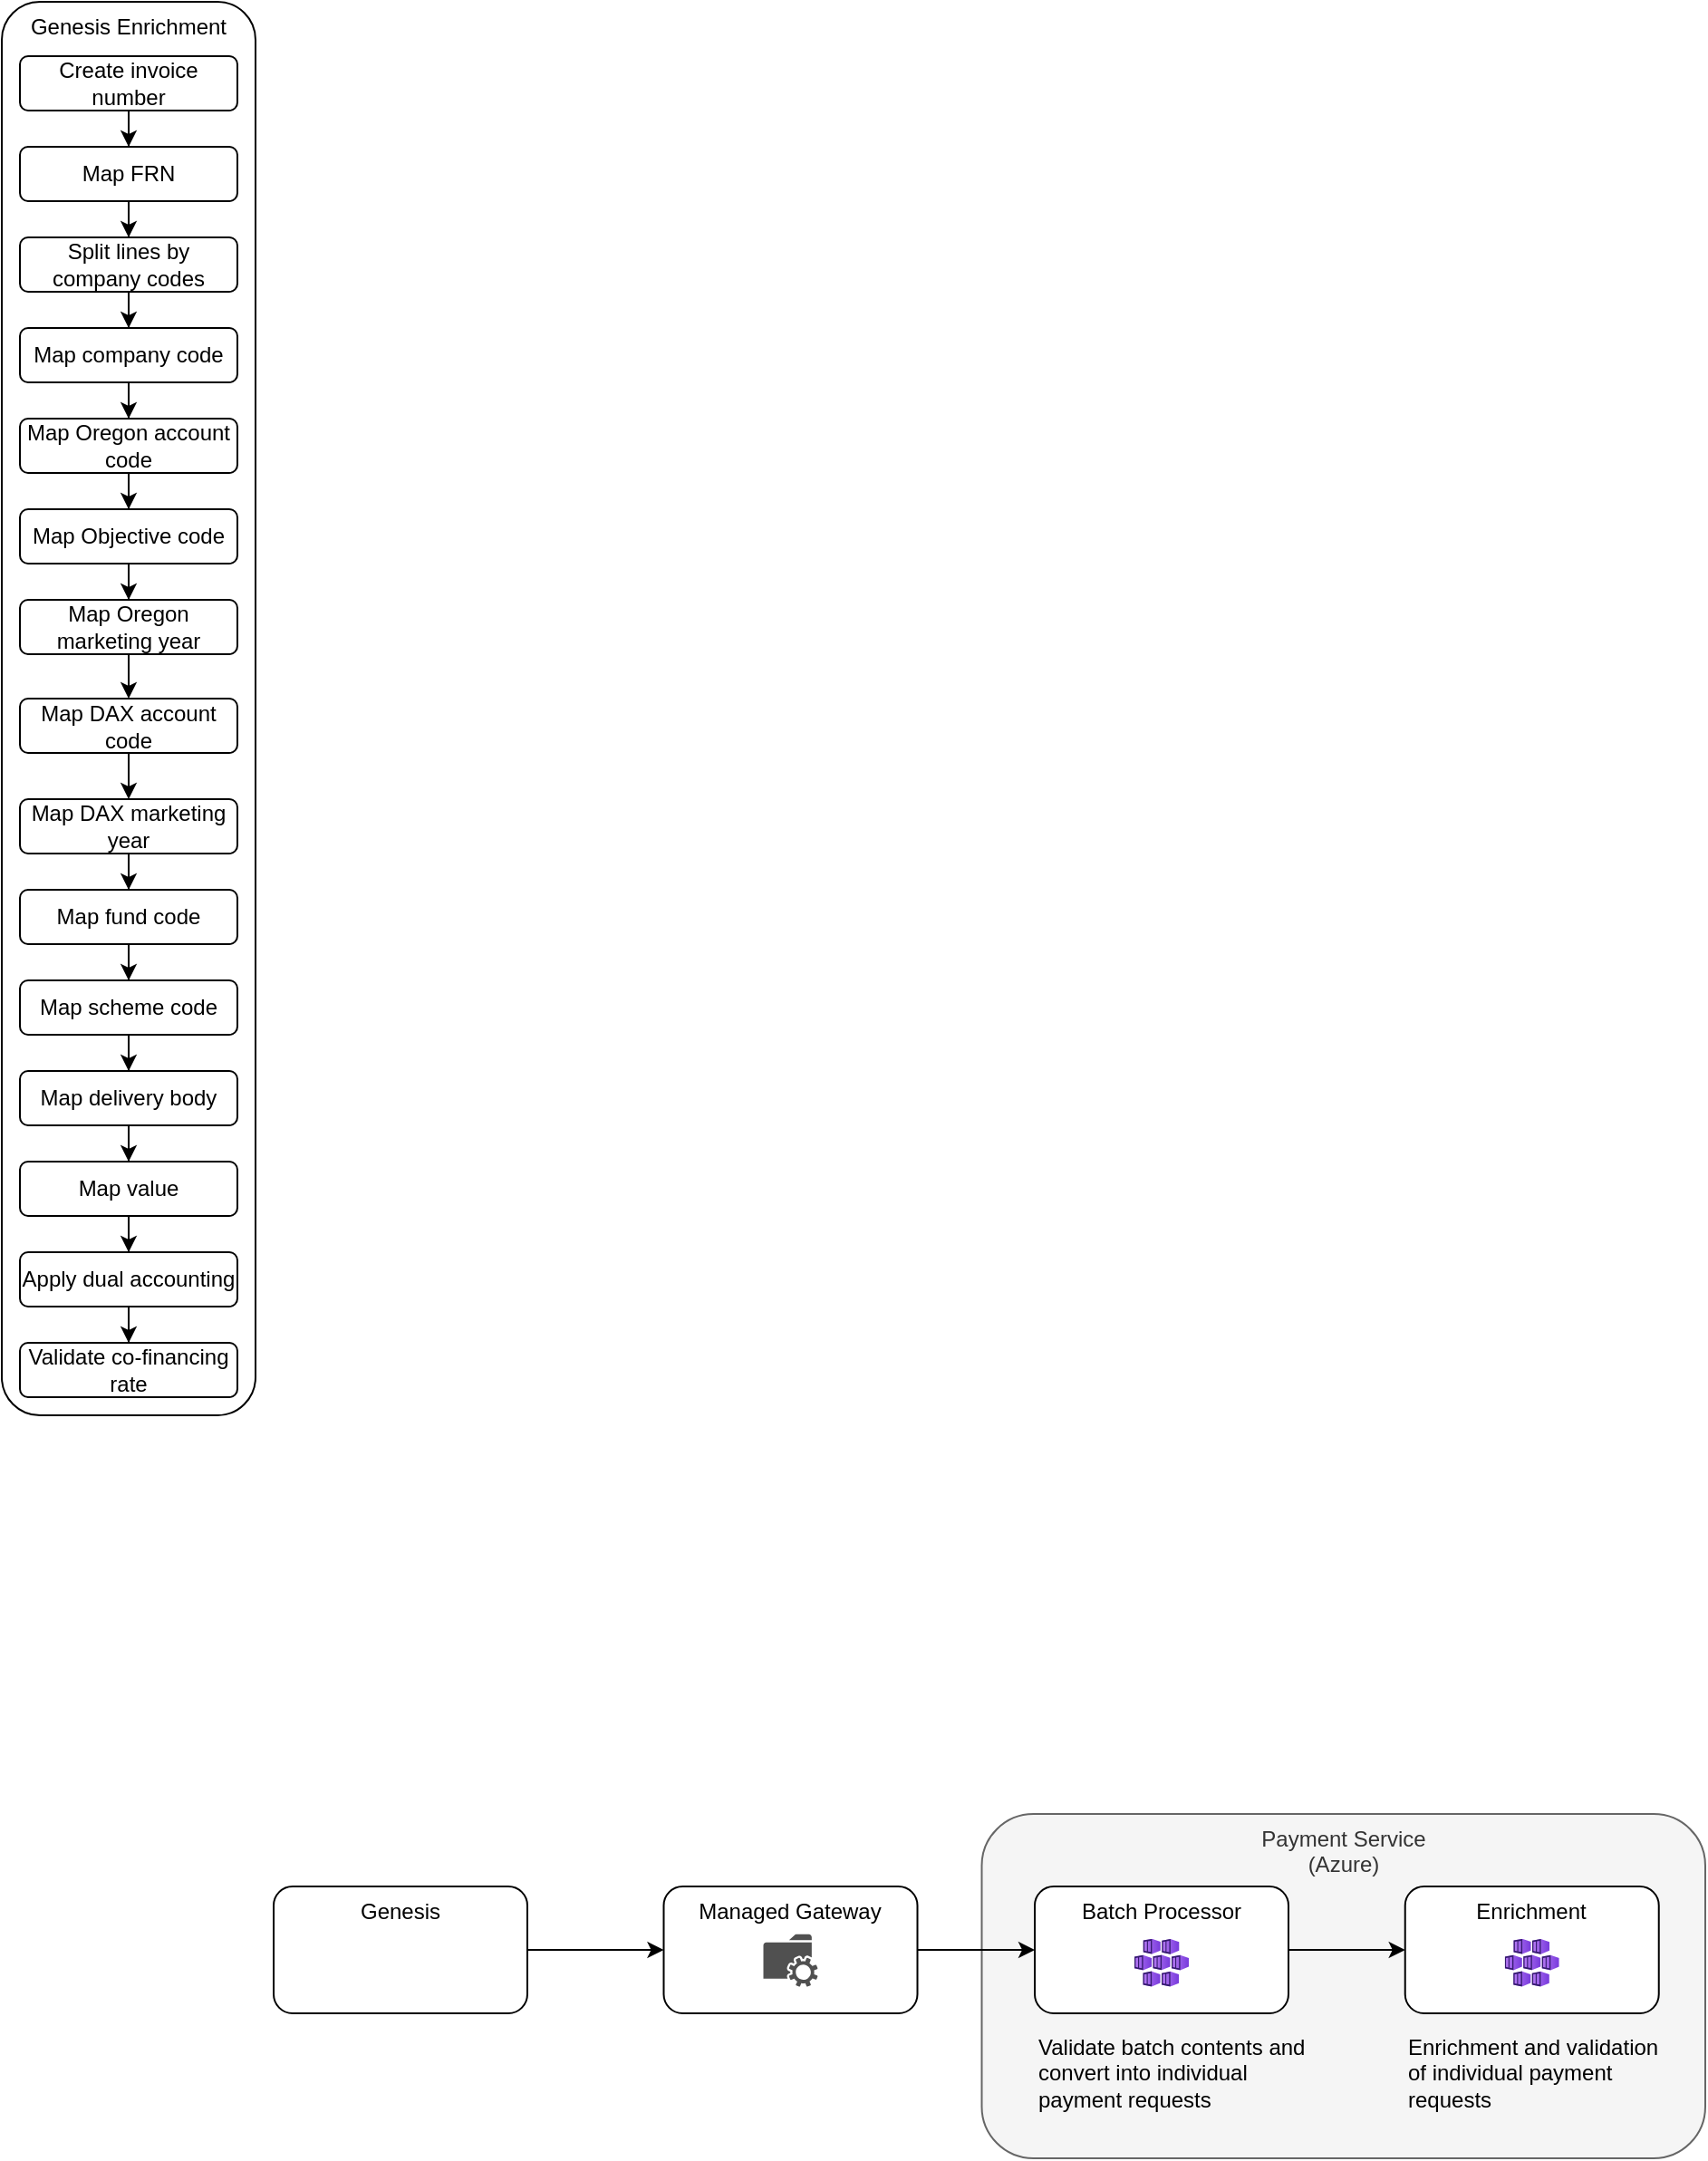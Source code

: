 <mxfile version="20.8.5" type="github">
  <diagram id="sQuSlrcKvVO8Q4xEA5H8" name="Page-1">
    <mxGraphModel dx="2074" dy="1067" grid="1" gridSize="10" guides="1" tooltips="1" connect="1" arrows="1" fold="1" page="1" pageScale="1" pageWidth="827" pageHeight="1169" math="0" shadow="0">
      <root>
        <mxCell id="0" />
        <mxCell id="1" parent="0" />
        <mxCell id="2WWt8Vpvchj_IaDbux5o-30" value="Genesis Enrichment" style="rounded=1;whiteSpace=wrap;html=1;verticalAlign=top;" vertex="1" parent="1">
          <mxGeometry x="70" y="170" width="140" height="780" as="geometry" />
        </mxCell>
        <mxCell id="2WWt8Vpvchj_IaDbux5o-3" value="" style="edgeStyle=orthogonalEdgeStyle;rounded=0;orthogonalLoop=1;jettySize=auto;html=1;" edge="1" parent="1" source="2WWt8Vpvchj_IaDbux5o-1" target="2WWt8Vpvchj_IaDbux5o-2">
          <mxGeometry relative="1" as="geometry" />
        </mxCell>
        <mxCell id="2WWt8Vpvchj_IaDbux5o-1" value="Create invoice number" style="rounded=1;whiteSpace=wrap;html=1;" vertex="1" parent="1">
          <mxGeometry x="80" y="200" width="120" height="30" as="geometry" />
        </mxCell>
        <mxCell id="2WWt8Vpvchj_IaDbux5o-5" value="" style="edgeStyle=orthogonalEdgeStyle;rounded=0;orthogonalLoop=1;jettySize=auto;html=1;" edge="1" parent="1" source="2WWt8Vpvchj_IaDbux5o-2" target="2WWt8Vpvchj_IaDbux5o-4">
          <mxGeometry relative="1" as="geometry" />
        </mxCell>
        <mxCell id="2WWt8Vpvchj_IaDbux5o-2" value="Map FRN" style="rounded=1;whiteSpace=wrap;html=1;" vertex="1" parent="1">
          <mxGeometry x="80" y="250" width="120" height="30" as="geometry" />
        </mxCell>
        <mxCell id="2WWt8Vpvchj_IaDbux5o-7" value="" style="edgeStyle=orthogonalEdgeStyle;rounded=0;orthogonalLoop=1;jettySize=auto;html=1;" edge="1" parent="1" source="2WWt8Vpvchj_IaDbux5o-4" target="2WWt8Vpvchj_IaDbux5o-6">
          <mxGeometry relative="1" as="geometry" />
        </mxCell>
        <mxCell id="2WWt8Vpvchj_IaDbux5o-4" value="Split lines by company codes" style="rounded=1;whiteSpace=wrap;html=1;" vertex="1" parent="1">
          <mxGeometry x="80" y="300" width="120" height="30" as="geometry" />
        </mxCell>
        <mxCell id="2WWt8Vpvchj_IaDbux5o-9" style="edgeStyle=orthogonalEdgeStyle;rounded=0;orthogonalLoop=1;jettySize=auto;html=1;" edge="1" parent="1" source="2WWt8Vpvchj_IaDbux5o-6" target="2WWt8Vpvchj_IaDbux5o-8">
          <mxGeometry relative="1" as="geometry" />
        </mxCell>
        <mxCell id="2WWt8Vpvchj_IaDbux5o-6" value="Map company code" style="rounded=1;whiteSpace=wrap;html=1;" vertex="1" parent="1">
          <mxGeometry x="80" y="350" width="120" height="30" as="geometry" />
        </mxCell>
        <mxCell id="2WWt8Vpvchj_IaDbux5o-11" value="" style="edgeStyle=orthogonalEdgeStyle;rounded=0;orthogonalLoop=1;jettySize=auto;html=1;" edge="1" parent="1" source="2WWt8Vpvchj_IaDbux5o-8" target="2WWt8Vpvchj_IaDbux5o-10">
          <mxGeometry relative="1" as="geometry" />
        </mxCell>
        <mxCell id="2WWt8Vpvchj_IaDbux5o-8" value="Map Oregon account code" style="rounded=1;whiteSpace=wrap;html=1;" vertex="1" parent="1">
          <mxGeometry x="80" y="400" width="120" height="30" as="geometry" />
        </mxCell>
        <mxCell id="2WWt8Vpvchj_IaDbux5o-13" value="" style="edgeStyle=orthogonalEdgeStyle;rounded=0;orthogonalLoop=1;jettySize=auto;html=1;" edge="1" parent="1" source="2WWt8Vpvchj_IaDbux5o-10" target="2WWt8Vpvchj_IaDbux5o-12">
          <mxGeometry relative="1" as="geometry" />
        </mxCell>
        <mxCell id="2WWt8Vpvchj_IaDbux5o-10" value="Map Objective code" style="rounded=1;whiteSpace=wrap;html=1;" vertex="1" parent="1">
          <mxGeometry x="80" y="450" width="120" height="30" as="geometry" />
        </mxCell>
        <mxCell id="2WWt8Vpvchj_IaDbux5o-15" value="" style="edgeStyle=orthogonalEdgeStyle;rounded=0;orthogonalLoop=1;jettySize=auto;html=1;" edge="1" parent="1" source="2WWt8Vpvchj_IaDbux5o-12" target="2WWt8Vpvchj_IaDbux5o-14">
          <mxGeometry relative="1" as="geometry" />
        </mxCell>
        <mxCell id="2WWt8Vpvchj_IaDbux5o-12" value="Map Oregon marketing year" style="rounded=1;whiteSpace=wrap;html=1;" vertex="1" parent="1">
          <mxGeometry x="80" y="500" width="120" height="30" as="geometry" />
        </mxCell>
        <mxCell id="2WWt8Vpvchj_IaDbux5o-17" value="" style="edgeStyle=orthogonalEdgeStyle;rounded=0;orthogonalLoop=1;jettySize=auto;html=1;" edge="1" parent="1" source="2WWt8Vpvchj_IaDbux5o-14" target="2WWt8Vpvchj_IaDbux5o-16">
          <mxGeometry relative="1" as="geometry" />
        </mxCell>
        <mxCell id="2WWt8Vpvchj_IaDbux5o-14" value="Map DAX account code" style="rounded=1;whiteSpace=wrap;html=1;" vertex="1" parent="1">
          <mxGeometry x="80" y="554.5" width="120" height="30" as="geometry" />
        </mxCell>
        <mxCell id="2WWt8Vpvchj_IaDbux5o-19" value="" style="edgeStyle=orthogonalEdgeStyle;rounded=0;orthogonalLoop=1;jettySize=auto;html=1;" edge="1" parent="1" source="2WWt8Vpvchj_IaDbux5o-16" target="2WWt8Vpvchj_IaDbux5o-18">
          <mxGeometry relative="1" as="geometry" />
        </mxCell>
        <mxCell id="2WWt8Vpvchj_IaDbux5o-16" value="Map DAX marketing year" style="rounded=1;whiteSpace=wrap;html=1;" vertex="1" parent="1">
          <mxGeometry x="80" y="610" width="120" height="30" as="geometry" />
        </mxCell>
        <mxCell id="2WWt8Vpvchj_IaDbux5o-21" value="" style="edgeStyle=orthogonalEdgeStyle;rounded=0;orthogonalLoop=1;jettySize=auto;html=1;" edge="1" parent="1" source="2WWt8Vpvchj_IaDbux5o-18" target="2WWt8Vpvchj_IaDbux5o-20">
          <mxGeometry relative="1" as="geometry" />
        </mxCell>
        <mxCell id="2WWt8Vpvchj_IaDbux5o-18" value="Map fund code" style="rounded=1;whiteSpace=wrap;html=1;" vertex="1" parent="1">
          <mxGeometry x="80" y="660" width="120" height="30" as="geometry" />
        </mxCell>
        <mxCell id="2WWt8Vpvchj_IaDbux5o-23" value="" style="edgeStyle=orthogonalEdgeStyle;rounded=0;orthogonalLoop=1;jettySize=auto;html=1;" edge="1" parent="1" source="2WWt8Vpvchj_IaDbux5o-20" target="2WWt8Vpvchj_IaDbux5o-22">
          <mxGeometry relative="1" as="geometry" />
        </mxCell>
        <mxCell id="2WWt8Vpvchj_IaDbux5o-20" value="Map scheme code" style="rounded=1;whiteSpace=wrap;html=1;" vertex="1" parent="1">
          <mxGeometry x="80" y="710" width="120" height="30" as="geometry" />
        </mxCell>
        <mxCell id="2WWt8Vpvchj_IaDbux5o-25" value="" style="edgeStyle=orthogonalEdgeStyle;rounded=0;orthogonalLoop=1;jettySize=auto;html=1;" edge="1" parent="1" source="2WWt8Vpvchj_IaDbux5o-22" target="2WWt8Vpvchj_IaDbux5o-24">
          <mxGeometry relative="1" as="geometry" />
        </mxCell>
        <mxCell id="2WWt8Vpvchj_IaDbux5o-22" value="Map delivery body" style="rounded=1;whiteSpace=wrap;html=1;" vertex="1" parent="1">
          <mxGeometry x="80" y="760" width="120" height="30" as="geometry" />
        </mxCell>
        <mxCell id="2WWt8Vpvchj_IaDbux5o-27" value="" style="edgeStyle=orthogonalEdgeStyle;rounded=0;orthogonalLoop=1;jettySize=auto;html=1;" edge="1" parent="1" source="2WWt8Vpvchj_IaDbux5o-24" target="2WWt8Vpvchj_IaDbux5o-26">
          <mxGeometry relative="1" as="geometry" />
        </mxCell>
        <mxCell id="2WWt8Vpvchj_IaDbux5o-24" value="Map value" style="rounded=1;whiteSpace=wrap;html=1;" vertex="1" parent="1">
          <mxGeometry x="80" y="810" width="120" height="30" as="geometry" />
        </mxCell>
        <mxCell id="2WWt8Vpvchj_IaDbux5o-29" value="" style="edgeStyle=orthogonalEdgeStyle;rounded=0;orthogonalLoop=1;jettySize=auto;html=1;" edge="1" parent="1" source="2WWt8Vpvchj_IaDbux5o-26" target="2WWt8Vpvchj_IaDbux5o-28">
          <mxGeometry relative="1" as="geometry" />
        </mxCell>
        <mxCell id="2WWt8Vpvchj_IaDbux5o-26" value="Apply dual accounting" style="rounded=1;whiteSpace=wrap;html=1;" vertex="1" parent="1">
          <mxGeometry x="80" y="860" width="120" height="30" as="geometry" />
        </mxCell>
        <mxCell id="2WWt8Vpvchj_IaDbux5o-28" value="Validate co-financing rate" style="rounded=1;whiteSpace=wrap;html=1;" vertex="1" parent="1">
          <mxGeometry x="80" y="910" width="120" height="30" as="geometry" />
        </mxCell>
        <mxCell id="2WWt8Vpvchj_IaDbux5o-31" value="Payment Service&lt;br&gt;(Azure)" style="rounded=1;whiteSpace=wrap;html=1;verticalAlign=top;fillColor=#f5f5f5;fontColor=#333333;strokeColor=#666666;" vertex="1" parent="1">
          <mxGeometry x="610.75" y="1170" width="399.25" height="190" as="geometry" />
        </mxCell>
        <mxCell id="2WWt8Vpvchj_IaDbux5o-42" style="edgeStyle=orthogonalEdgeStyle;rounded=0;orthogonalLoop=1;jettySize=auto;html=1;" edge="1" parent="1" source="2WWt8Vpvchj_IaDbux5o-43" target="2WWt8Vpvchj_IaDbux5o-45">
          <mxGeometry relative="1" as="geometry" />
        </mxCell>
        <mxCell id="2WWt8Vpvchj_IaDbux5o-43" value="Batch Processor" style="rounded=1;whiteSpace=wrap;html=1;verticalAlign=top;fontSize=12;" vertex="1" parent="1">
          <mxGeometry x="640" y="1210" width="140" height="70" as="geometry" />
        </mxCell>
        <mxCell id="2WWt8Vpvchj_IaDbux5o-44" value="" style="aspect=fixed;html=1;points=[];align=center;image;fontSize=12;image=img/lib/azure2/compute/Kubernetes_Services.svg;" vertex="1" parent="1">
          <mxGeometry x="695" y="1238.87" width="30" height="26.47" as="geometry" />
        </mxCell>
        <mxCell id="2WWt8Vpvchj_IaDbux5o-45" value="Enrichment" style="rounded=1;whiteSpace=wrap;html=1;verticalAlign=top;fontSize=12;" vertex="1" parent="1">
          <mxGeometry x="844.37" y="1210" width="140" height="70" as="geometry" />
        </mxCell>
        <mxCell id="2WWt8Vpvchj_IaDbux5o-46" value="" style="aspect=fixed;html=1;points=[];align=center;image;fontSize=12;image=img/lib/azure2/compute/Kubernetes_Services.svg;" vertex="1" parent="1">
          <mxGeometry x="899.37" y="1238.87" width="30" height="26.47" as="geometry" />
        </mxCell>
        <mxCell id="2WWt8Vpvchj_IaDbux5o-54" value="Validate batch contents and convert into individual payment requests" style="text;html=1;strokeColor=none;fillColor=none;align=left;verticalAlign=top;whiteSpace=wrap;rounded=0;dashed=1;" vertex="1" parent="1">
          <mxGeometry x="640" y="1285" width="150" height="55" as="geometry" />
        </mxCell>
        <mxCell id="2WWt8Vpvchj_IaDbux5o-57" style="edgeStyle=orthogonalEdgeStyle;rounded=0;orthogonalLoop=1;jettySize=auto;html=1;entryX=0;entryY=0.5;entryDx=0;entryDy=0;" edge="1" parent="1" source="2WWt8Vpvchj_IaDbux5o-58" target="2WWt8Vpvchj_IaDbux5o-71">
          <mxGeometry relative="1" as="geometry" />
        </mxCell>
        <mxCell id="2WWt8Vpvchj_IaDbux5o-58" value="Genesis" style="rounded=1;whiteSpace=wrap;html=1;verticalAlign=top;fontSize=12;" vertex="1" parent="1">
          <mxGeometry x="220" y="1210" width="140" height="70" as="geometry" />
        </mxCell>
        <mxCell id="2WWt8Vpvchj_IaDbux5o-67" value="" style="shape=image;verticalLabelPosition=bottom;labelBackgroundColor=default;verticalAlign=top;aspect=fixed;imageAspect=0;image=https://upload.wikimedia.org/wikipedia/en/e/e4/Rural_Payments_Agency.png;" vertex="1" parent="1">
          <mxGeometry x="263" y="1237.38" width="54" height="30" as="geometry" />
        </mxCell>
        <mxCell id="2WWt8Vpvchj_IaDbux5o-76" style="edgeStyle=orthogonalEdgeStyle;rounded=0;orthogonalLoop=1;jettySize=auto;html=1;entryX=0;entryY=0.5;entryDx=0;entryDy=0;" edge="1" parent="1" source="2WWt8Vpvchj_IaDbux5o-71" target="2WWt8Vpvchj_IaDbux5o-43">
          <mxGeometry relative="1" as="geometry" />
        </mxCell>
        <mxCell id="2WWt8Vpvchj_IaDbux5o-71" value="Managed Gateway" style="rounded=1;whiteSpace=wrap;html=1;verticalAlign=top;fontSize=12;" vertex="1" parent="1">
          <mxGeometry x="435.25" y="1210" width="140" height="70" as="geometry" />
        </mxCell>
        <mxCell id="2WWt8Vpvchj_IaDbux5o-72" value="" style="sketch=0;pointerEvents=1;shadow=0;dashed=0;html=1;strokeColor=none;fillColor=#505050;labelPosition=center;verticalLabelPosition=bottom;verticalAlign=top;outlineConnect=0;align=center;shape=mxgraph.office.services.network_file_share_service;fontSize=12;aspect=fixed;" vertex="1" parent="1">
          <mxGeometry x="490.25" y="1236.43" width="30" height="28.91" as="geometry" />
        </mxCell>
        <mxCell id="2WWt8Vpvchj_IaDbux5o-77" value="Enrichment and validation of individual payment requests" style="text;html=1;strokeColor=none;fillColor=none;align=left;verticalAlign=top;whiteSpace=wrap;rounded=0;dashed=1;" vertex="1" parent="1">
          <mxGeometry x="844.37" y="1285" width="150" height="55" as="geometry" />
        </mxCell>
      </root>
    </mxGraphModel>
  </diagram>
</mxfile>
